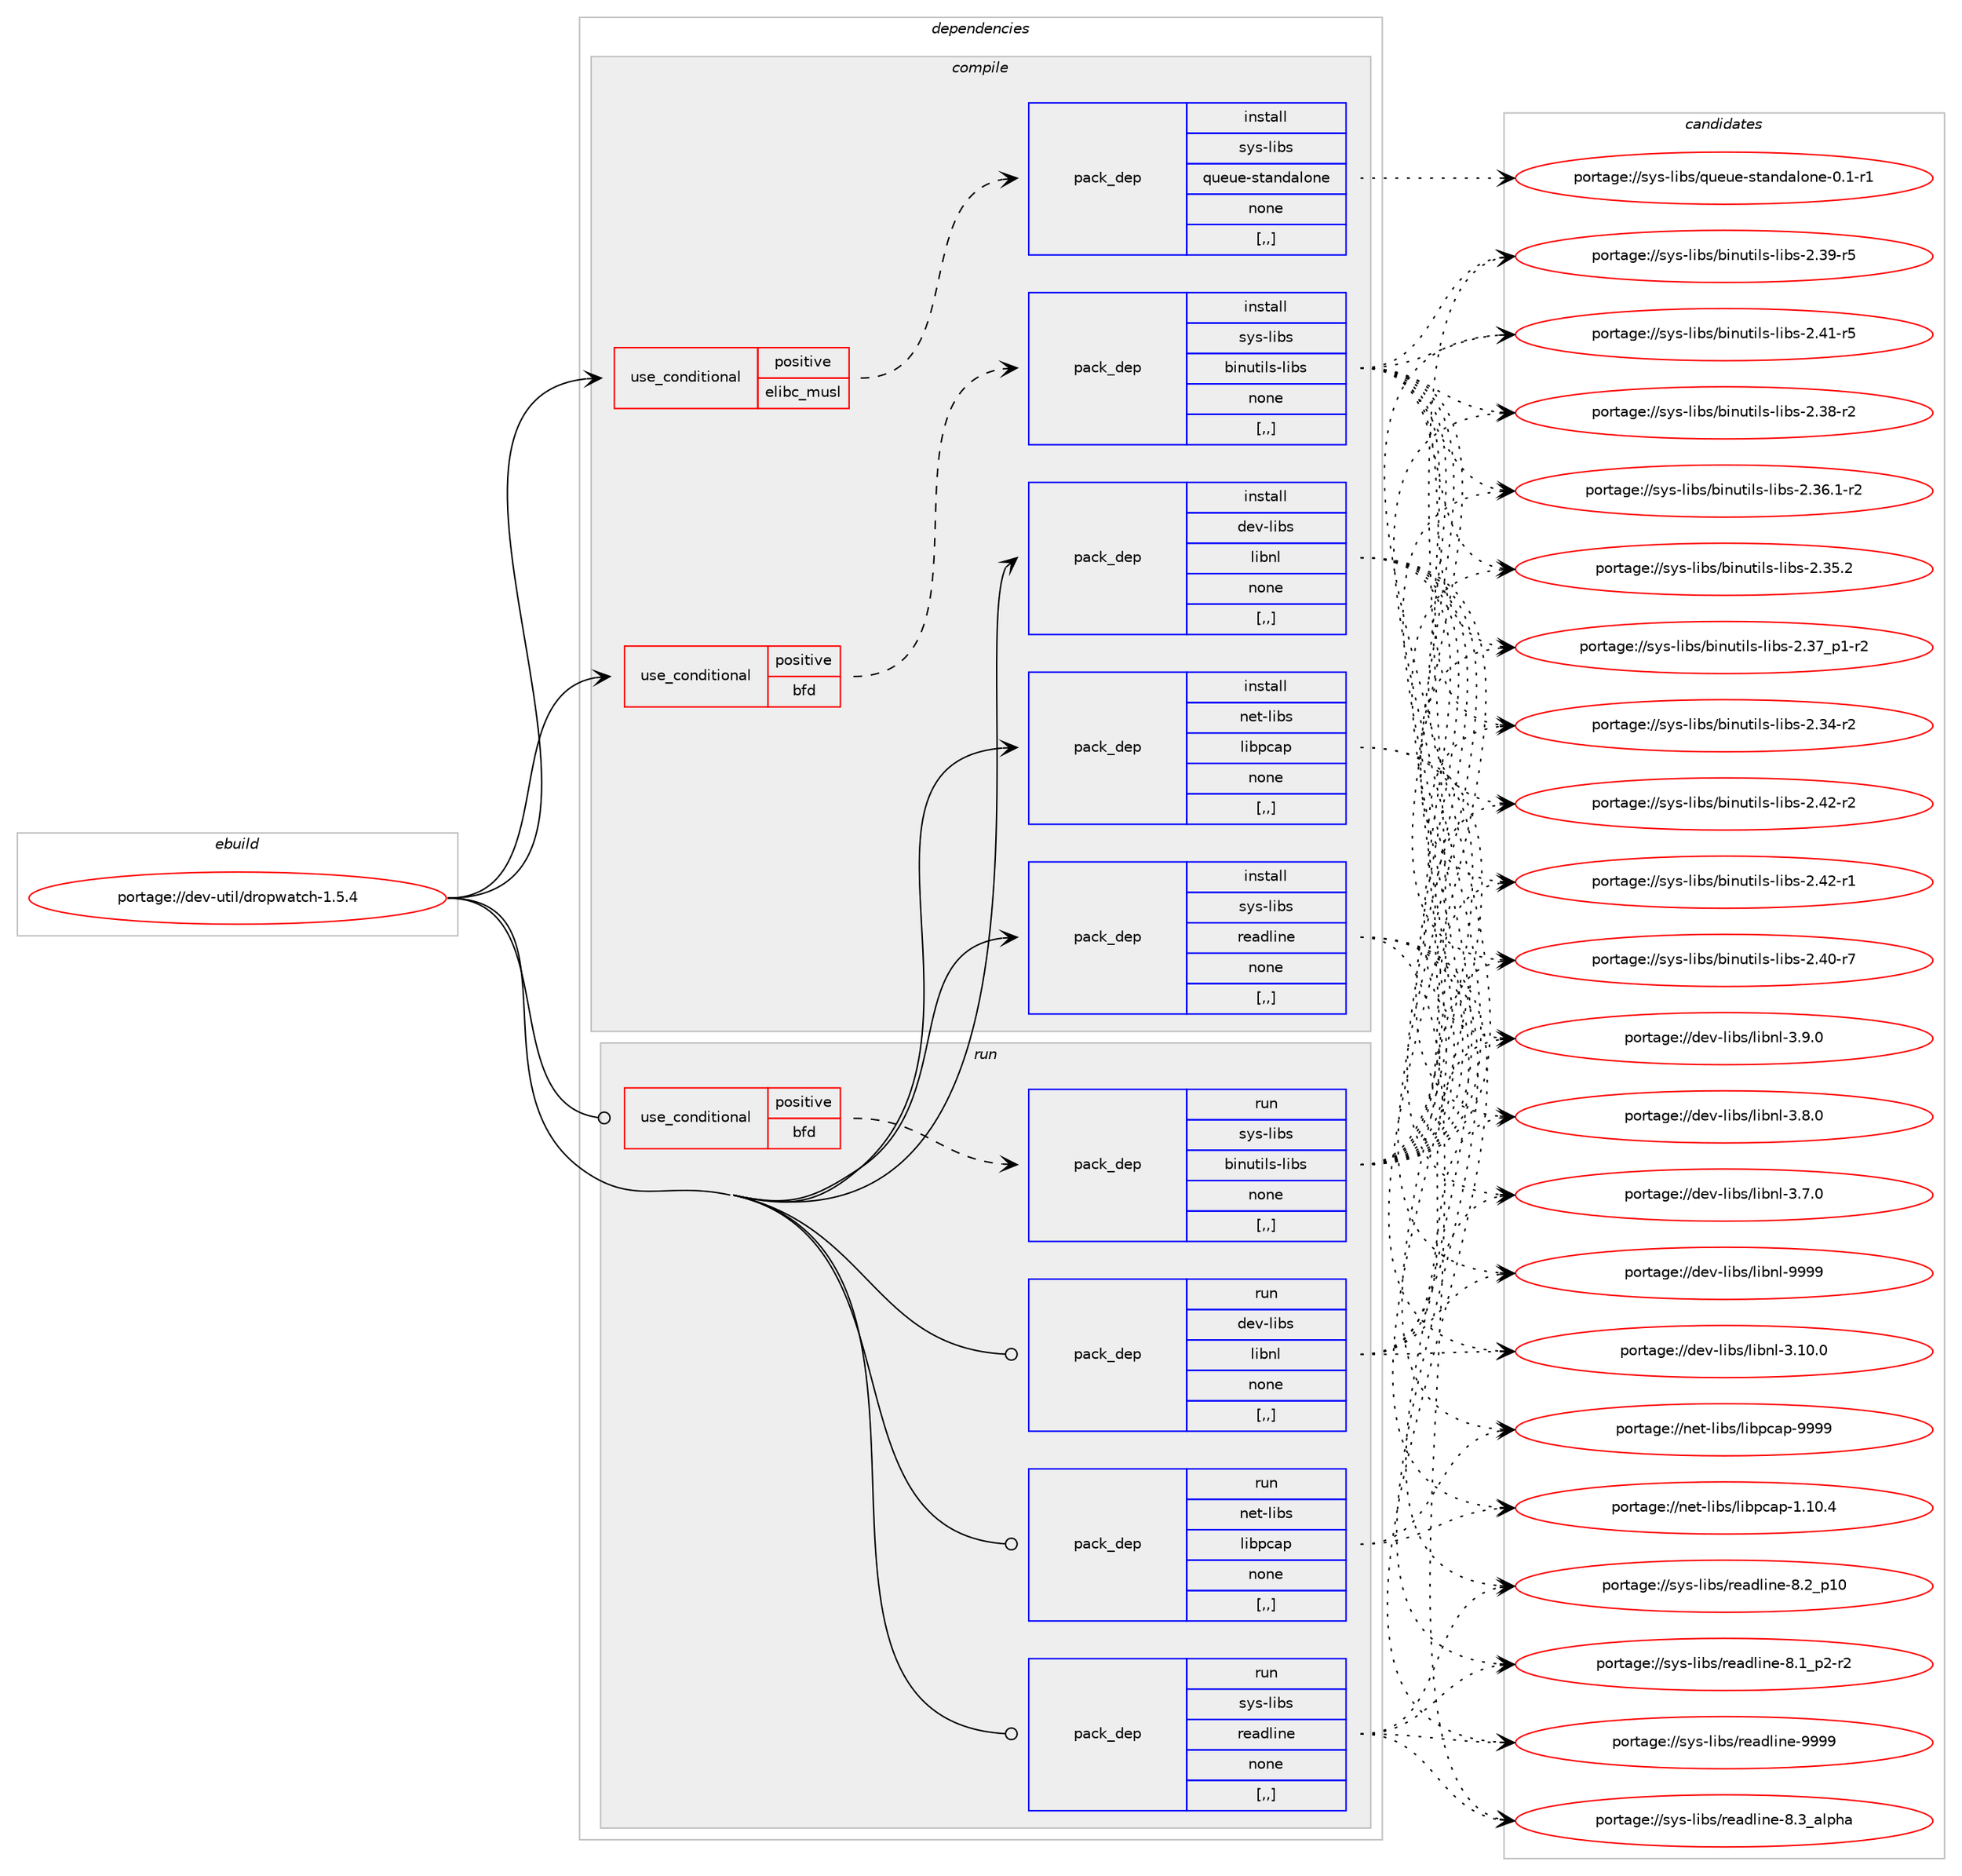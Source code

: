 digraph prolog {

# *************
# Graph options
# *************

newrank=true;
concentrate=true;
compound=true;
graph [rankdir=LR,fontname=Helvetica,fontsize=10,ranksep=1.5];#, ranksep=2.5, nodesep=0.2];
edge  [arrowhead=vee];
node  [fontname=Helvetica,fontsize=10];

# **********
# The ebuild
# **********

subgraph cluster_leftcol {
color=gray;
label=<<i>ebuild</i>>;
id [label="portage://dev-util/dropwatch-1.5.4", color=red, width=4, href="../dev-util/dropwatch-1.5.4.svg"];
}

# ****************
# The dependencies
# ****************

subgraph cluster_midcol {
color=gray;
label=<<i>dependencies</i>>;
subgraph cluster_compile {
fillcolor="#eeeeee";
style=filled;
label=<<i>compile</i>>;
subgraph cond60333 {
dependency213995 [label=<<TABLE BORDER="0" CELLBORDER="1" CELLSPACING="0" CELLPADDING="4"><TR><TD ROWSPAN="3" CELLPADDING="10">use_conditional</TD></TR><TR><TD>positive</TD></TR><TR><TD>bfd</TD></TR></TABLE>>, shape=none, color=red];
subgraph pack152259 {
dependency213996 [label=<<TABLE BORDER="0" CELLBORDER="1" CELLSPACING="0" CELLPADDING="4" WIDTH="220"><TR><TD ROWSPAN="6" CELLPADDING="30">pack_dep</TD></TR><TR><TD WIDTH="110">install</TD></TR><TR><TD>sys-libs</TD></TR><TR><TD>binutils-libs</TD></TR><TR><TD>none</TD></TR><TR><TD>[,,]</TD></TR></TABLE>>, shape=none, color=blue];
}
dependency213995:e -> dependency213996:w [weight=20,style="dashed",arrowhead="vee"];
}
id:e -> dependency213995:w [weight=20,style="solid",arrowhead="vee"];
subgraph cond60334 {
dependency213997 [label=<<TABLE BORDER="0" CELLBORDER="1" CELLSPACING="0" CELLPADDING="4"><TR><TD ROWSPAN="3" CELLPADDING="10">use_conditional</TD></TR><TR><TD>positive</TD></TR><TR><TD>elibc_musl</TD></TR></TABLE>>, shape=none, color=red];
subgraph pack152260 {
dependency213998 [label=<<TABLE BORDER="0" CELLBORDER="1" CELLSPACING="0" CELLPADDING="4" WIDTH="220"><TR><TD ROWSPAN="6" CELLPADDING="30">pack_dep</TD></TR><TR><TD WIDTH="110">install</TD></TR><TR><TD>sys-libs</TD></TR><TR><TD>queue-standalone</TD></TR><TR><TD>none</TD></TR><TR><TD>[,,]</TD></TR></TABLE>>, shape=none, color=blue];
}
dependency213997:e -> dependency213998:w [weight=20,style="dashed",arrowhead="vee"];
}
id:e -> dependency213997:w [weight=20,style="solid",arrowhead="vee"];
subgraph pack152261 {
dependency213999 [label=<<TABLE BORDER="0" CELLBORDER="1" CELLSPACING="0" CELLPADDING="4" WIDTH="220"><TR><TD ROWSPAN="6" CELLPADDING="30">pack_dep</TD></TR><TR><TD WIDTH="110">install</TD></TR><TR><TD>dev-libs</TD></TR><TR><TD>libnl</TD></TR><TR><TD>none</TD></TR><TR><TD>[,,]</TD></TR></TABLE>>, shape=none, color=blue];
}
id:e -> dependency213999:w [weight=20,style="solid",arrowhead="vee"];
subgraph pack152262 {
dependency214000 [label=<<TABLE BORDER="0" CELLBORDER="1" CELLSPACING="0" CELLPADDING="4" WIDTH="220"><TR><TD ROWSPAN="6" CELLPADDING="30">pack_dep</TD></TR><TR><TD WIDTH="110">install</TD></TR><TR><TD>net-libs</TD></TR><TR><TD>libpcap</TD></TR><TR><TD>none</TD></TR><TR><TD>[,,]</TD></TR></TABLE>>, shape=none, color=blue];
}
id:e -> dependency214000:w [weight=20,style="solid",arrowhead="vee"];
subgraph pack152263 {
dependency214001 [label=<<TABLE BORDER="0" CELLBORDER="1" CELLSPACING="0" CELLPADDING="4" WIDTH="220"><TR><TD ROWSPAN="6" CELLPADDING="30">pack_dep</TD></TR><TR><TD WIDTH="110">install</TD></TR><TR><TD>sys-libs</TD></TR><TR><TD>readline</TD></TR><TR><TD>none</TD></TR><TR><TD>[,,]</TD></TR></TABLE>>, shape=none, color=blue];
}
id:e -> dependency214001:w [weight=20,style="solid",arrowhead="vee"];
}
subgraph cluster_compileandrun {
fillcolor="#eeeeee";
style=filled;
label=<<i>compile and run</i>>;
}
subgraph cluster_run {
fillcolor="#eeeeee";
style=filled;
label=<<i>run</i>>;
subgraph cond60335 {
dependency214002 [label=<<TABLE BORDER="0" CELLBORDER="1" CELLSPACING="0" CELLPADDING="4"><TR><TD ROWSPAN="3" CELLPADDING="10">use_conditional</TD></TR><TR><TD>positive</TD></TR><TR><TD>bfd</TD></TR></TABLE>>, shape=none, color=red];
subgraph pack152264 {
dependency214003 [label=<<TABLE BORDER="0" CELLBORDER="1" CELLSPACING="0" CELLPADDING="4" WIDTH="220"><TR><TD ROWSPAN="6" CELLPADDING="30">pack_dep</TD></TR><TR><TD WIDTH="110">run</TD></TR><TR><TD>sys-libs</TD></TR><TR><TD>binutils-libs</TD></TR><TR><TD>none</TD></TR><TR><TD>[,,]</TD></TR></TABLE>>, shape=none, color=blue];
}
dependency214002:e -> dependency214003:w [weight=20,style="dashed",arrowhead="vee"];
}
id:e -> dependency214002:w [weight=20,style="solid",arrowhead="odot"];
subgraph pack152265 {
dependency214004 [label=<<TABLE BORDER="0" CELLBORDER="1" CELLSPACING="0" CELLPADDING="4" WIDTH="220"><TR><TD ROWSPAN="6" CELLPADDING="30">pack_dep</TD></TR><TR><TD WIDTH="110">run</TD></TR><TR><TD>dev-libs</TD></TR><TR><TD>libnl</TD></TR><TR><TD>none</TD></TR><TR><TD>[,,]</TD></TR></TABLE>>, shape=none, color=blue];
}
id:e -> dependency214004:w [weight=20,style="solid",arrowhead="odot"];
subgraph pack152266 {
dependency214005 [label=<<TABLE BORDER="0" CELLBORDER="1" CELLSPACING="0" CELLPADDING="4" WIDTH="220"><TR><TD ROWSPAN="6" CELLPADDING="30">pack_dep</TD></TR><TR><TD WIDTH="110">run</TD></TR><TR><TD>net-libs</TD></TR><TR><TD>libpcap</TD></TR><TR><TD>none</TD></TR><TR><TD>[,,]</TD></TR></TABLE>>, shape=none, color=blue];
}
id:e -> dependency214005:w [weight=20,style="solid",arrowhead="odot"];
subgraph pack152267 {
dependency214006 [label=<<TABLE BORDER="0" CELLBORDER="1" CELLSPACING="0" CELLPADDING="4" WIDTH="220"><TR><TD ROWSPAN="6" CELLPADDING="30">pack_dep</TD></TR><TR><TD WIDTH="110">run</TD></TR><TR><TD>sys-libs</TD></TR><TR><TD>readline</TD></TR><TR><TD>none</TD></TR><TR><TD>[,,]</TD></TR></TABLE>>, shape=none, color=blue];
}
id:e -> dependency214006:w [weight=20,style="solid",arrowhead="odot"];
}
}

# **************
# The candidates
# **************

subgraph cluster_choices {
rank=same;
color=gray;
label=<<i>candidates</i>>;

subgraph choice152259 {
color=black;
nodesep=1;
choice11512111545108105981154798105110117116105108115451081059811545504652504511450 [label="portage://sys-libs/binutils-libs-2.42-r2", color=red, width=4,href="../sys-libs/binutils-libs-2.42-r2.svg"];
choice11512111545108105981154798105110117116105108115451081059811545504652504511449 [label="portage://sys-libs/binutils-libs-2.42-r1", color=red, width=4,href="../sys-libs/binutils-libs-2.42-r1.svg"];
choice11512111545108105981154798105110117116105108115451081059811545504652494511453 [label="portage://sys-libs/binutils-libs-2.41-r5", color=red, width=4,href="../sys-libs/binutils-libs-2.41-r5.svg"];
choice11512111545108105981154798105110117116105108115451081059811545504652484511455 [label="portage://sys-libs/binutils-libs-2.40-r7", color=red, width=4,href="../sys-libs/binutils-libs-2.40-r7.svg"];
choice11512111545108105981154798105110117116105108115451081059811545504651574511453 [label="portage://sys-libs/binutils-libs-2.39-r5", color=red, width=4,href="../sys-libs/binutils-libs-2.39-r5.svg"];
choice11512111545108105981154798105110117116105108115451081059811545504651564511450 [label="portage://sys-libs/binutils-libs-2.38-r2", color=red, width=4,href="../sys-libs/binutils-libs-2.38-r2.svg"];
choice115121115451081059811547981051101171161051081154510810598115455046515595112494511450 [label="portage://sys-libs/binutils-libs-2.37_p1-r2", color=red, width=4,href="../sys-libs/binutils-libs-2.37_p1-r2.svg"];
choice115121115451081059811547981051101171161051081154510810598115455046515446494511450 [label="portage://sys-libs/binutils-libs-2.36.1-r2", color=red, width=4,href="../sys-libs/binutils-libs-2.36.1-r2.svg"];
choice11512111545108105981154798105110117116105108115451081059811545504651534650 [label="portage://sys-libs/binutils-libs-2.35.2", color=red, width=4,href="../sys-libs/binutils-libs-2.35.2.svg"];
choice11512111545108105981154798105110117116105108115451081059811545504651524511450 [label="portage://sys-libs/binutils-libs-2.34-r2", color=red, width=4,href="../sys-libs/binutils-libs-2.34-r2.svg"];
dependency213996:e -> choice11512111545108105981154798105110117116105108115451081059811545504652504511450:w [style=dotted,weight="100"];
dependency213996:e -> choice11512111545108105981154798105110117116105108115451081059811545504652504511449:w [style=dotted,weight="100"];
dependency213996:e -> choice11512111545108105981154798105110117116105108115451081059811545504652494511453:w [style=dotted,weight="100"];
dependency213996:e -> choice11512111545108105981154798105110117116105108115451081059811545504652484511455:w [style=dotted,weight="100"];
dependency213996:e -> choice11512111545108105981154798105110117116105108115451081059811545504651574511453:w [style=dotted,weight="100"];
dependency213996:e -> choice11512111545108105981154798105110117116105108115451081059811545504651564511450:w [style=dotted,weight="100"];
dependency213996:e -> choice115121115451081059811547981051101171161051081154510810598115455046515595112494511450:w [style=dotted,weight="100"];
dependency213996:e -> choice115121115451081059811547981051101171161051081154510810598115455046515446494511450:w [style=dotted,weight="100"];
dependency213996:e -> choice11512111545108105981154798105110117116105108115451081059811545504651534650:w [style=dotted,weight="100"];
dependency213996:e -> choice11512111545108105981154798105110117116105108115451081059811545504651524511450:w [style=dotted,weight="100"];
}
subgraph choice152260 {
color=black;
nodesep=1;
choice115121115451081059811547113117101117101451151169711010097108111110101454846494511449 [label="portage://sys-libs/queue-standalone-0.1-r1", color=red, width=4,href="../sys-libs/queue-standalone-0.1-r1.svg"];
dependency213998:e -> choice115121115451081059811547113117101117101451151169711010097108111110101454846494511449:w [style=dotted,weight="100"];
}
subgraph choice152261 {
color=black;
nodesep=1;
choice100101118451081059811547108105981101084557575757 [label="portage://dev-libs/libnl-9999", color=red, width=4,href="../dev-libs/libnl-9999.svg"];
choice1001011184510810598115471081059811010845514649484648 [label="portage://dev-libs/libnl-3.10.0", color=red, width=4,href="../dev-libs/libnl-3.10.0.svg"];
choice10010111845108105981154710810598110108455146574648 [label="portage://dev-libs/libnl-3.9.0", color=red, width=4,href="../dev-libs/libnl-3.9.0.svg"];
choice10010111845108105981154710810598110108455146564648 [label="portage://dev-libs/libnl-3.8.0", color=red, width=4,href="../dev-libs/libnl-3.8.0.svg"];
choice10010111845108105981154710810598110108455146554648 [label="portage://dev-libs/libnl-3.7.0", color=red, width=4,href="../dev-libs/libnl-3.7.0.svg"];
dependency213999:e -> choice100101118451081059811547108105981101084557575757:w [style=dotted,weight="100"];
dependency213999:e -> choice1001011184510810598115471081059811010845514649484648:w [style=dotted,weight="100"];
dependency213999:e -> choice10010111845108105981154710810598110108455146574648:w [style=dotted,weight="100"];
dependency213999:e -> choice10010111845108105981154710810598110108455146564648:w [style=dotted,weight="100"];
dependency213999:e -> choice10010111845108105981154710810598110108455146554648:w [style=dotted,weight="100"];
}
subgraph choice152262 {
color=black;
nodesep=1;
choice1101011164510810598115471081059811299971124557575757 [label="portage://net-libs/libpcap-9999", color=red, width=4,href="../net-libs/libpcap-9999.svg"];
choice11010111645108105981154710810598112999711245494649484652 [label="portage://net-libs/libpcap-1.10.4", color=red, width=4,href="../net-libs/libpcap-1.10.4.svg"];
dependency214000:e -> choice1101011164510810598115471081059811299971124557575757:w [style=dotted,weight="100"];
dependency214000:e -> choice11010111645108105981154710810598112999711245494649484652:w [style=dotted,weight="100"];
}
subgraph choice152263 {
color=black;
nodesep=1;
choice115121115451081059811547114101971001081051101014557575757 [label="portage://sys-libs/readline-9999", color=red, width=4,href="../sys-libs/readline-9999.svg"];
choice1151211154510810598115471141019710010810511010145564651959710811210497 [label="portage://sys-libs/readline-8.3_alpha", color=red, width=4,href="../sys-libs/readline-8.3_alpha.svg"];
choice1151211154510810598115471141019710010810511010145564650951124948 [label="portage://sys-libs/readline-8.2_p10", color=red, width=4,href="../sys-libs/readline-8.2_p10.svg"];
choice115121115451081059811547114101971001081051101014556464995112504511450 [label="portage://sys-libs/readline-8.1_p2-r2", color=red, width=4,href="../sys-libs/readline-8.1_p2-r2.svg"];
dependency214001:e -> choice115121115451081059811547114101971001081051101014557575757:w [style=dotted,weight="100"];
dependency214001:e -> choice1151211154510810598115471141019710010810511010145564651959710811210497:w [style=dotted,weight="100"];
dependency214001:e -> choice1151211154510810598115471141019710010810511010145564650951124948:w [style=dotted,weight="100"];
dependency214001:e -> choice115121115451081059811547114101971001081051101014556464995112504511450:w [style=dotted,weight="100"];
}
subgraph choice152264 {
color=black;
nodesep=1;
choice11512111545108105981154798105110117116105108115451081059811545504652504511450 [label="portage://sys-libs/binutils-libs-2.42-r2", color=red, width=4,href="../sys-libs/binutils-libs-2.42-r2.svg"];
choice11512111545108105981154798105110117116105108115451081059811545504652504511449 [label="portage://sys-libs/binutils-libs-2.42-r1", color=red, width=4,href="../sys-libs/binutils-libs-2.42-r1.svg"];
choice11512111545108105981154798105110117116105108115451081059811545504652494511453 [label="portage://sys-libs/binutils-libs-2.41-r5", color=red, width=4,href="../sys-libs/binutils-libs-2.41-r5.svg"];
choice11512111545108105981154798105110117116105108115451081059811545504652484511455 [label="portage://sys-libs/binutils-libs-2.40-r7", color=red, width=4,href="../sys-libs/binutils-libs-2.40-r7.svg"];
choice11512111545108105981154798105110117116105108115451081059811545504651574511453 [label="portage://sys-libs/binutils-libs-2.39-r5", color=red, width=4,href="../sys-libs/binutils-libs-2.39-r5.svg"];
choice11512111545108105981154798105110117116105108115451081059811545504651564511450 [label="portage://sys-libs/binutils-libs-2.38-r2", color=red, width=4,href="../sys-libs/binutils-libs-2.38-r2.svg"];
choice115121115451081059811547981051101171161051081154510810598115455046515595112494511450 [label="portage://sys-libs/binutils-libs-2.37_p1-r2", color=red, width=4,href="../sys-libs/binutils-libs-2.37_p1-r2.svg"];
choice115121115451081059811547981051101171161051081154510810598115455046515446494511450 [label="portage://sys-libs/binutils-libs-2.36.1-r2", color=red, width=4,href="../sys-libs/binutils-libs-2.36.1-r2.svg"];
choice11512111545108105981154798105110117116105108115451081059811545504651534650 [label="portage://sys-libs/binutils-libs-2.35.2", color=red, width=4,href="../sys-libs/binutils-libs-2.35.2.svg"];
choice11512111545108105981154798105110117116105108115451081059811545504651524511450 [label="portage://sys-libs/binutils-libs-2.34-r2", color=red, width=4,href="../sys-libs/binutils-libs-2.34-r2.svg"];
dependency214003:e -> choice11512111545108105981154798105110117116105108115451081059811545504652504511450:w [style=dotted,weight="100"];
dependency214003:e -> choice11512111545108105981154798105110117116105108115451081059811545504652504511449:w [style=dotted,weight="100"];
dependency214003:e -> choice11512111545108105981154798105110117116105108115451081059811545504652494511453:w [style=dotted,weight="100"];
dependency214003:e -> choice11512111545108105981154798105110117116105108115451081059811545504652484511455:w [style=dotted,weight="100"];
dependency214003:e -> choice11512111545108105981154798105110117116105108115451081059811545504651574511453:w [style=dotted,weight="100"];
dependency214003:e -> choice11512111545108105981154798105110117116105108115451081059811545504651564511450:w [style=dotted,weight="100"];
dependency214003:e -> choice115121115451081059811547981051101171161051081154510810598115455046515595112494511450:w [style=dotted,weight="100"];
dependency214003:e -> choice115121115451081059811547981051101171161051081154510810598115455046515446494511450:w [style=dotted,weight="100"];
dependency214003:e -> choice11512111545108105981154798105110117116105108115451081059811545504651534650:w [style=dotted,weight="100"];
dependency214003:e -> choice11512111545108105981154798105110117116105108115451081059811545504651524511450:w [style=dotted,weight="100"];
}
subgraph choice152265 {
color=black;
nodesep=1;
choice100101118451081059811547108105981101084557575757 [label="portage://dev-libs/libnl-9999", color=red, width=4,href="../dev-libs/libnl-9999.svg"];
choice1001011184510810598115471081059811010845514649484648 [label="portage://dev-libs/libnl-3.10.0", color=red, width=4,href="../dev-libs/libnl-3.10.0.svg"];
choice10010111845108105981154710810598110108455146574648 [label="portage://dev-libs/libnl-3.9.0", color=red, width=4,href="../dev-libs/libnl-3.9.0.svg"];
choice10010111845108105981154710810598110108455146564648 [label="portage://dev-libs/libnl-3.8.0", color=red, width=4,href="../dev-libs/libnl-3.8.0.svg"];
choice10010111845108105981154710810598110108455146554648 [label="portage://dev-libs/libnl-3.7.0", color=red, width=4,href="../dev-libs/libnl-3.7.0.svg"];
dependency214004:e -> choice100101118451081059811547108105981101084557575757:w [style=dotted,weight="100"];
dependency214004:e -> choice1001011184510810598115471081059811010845514649484648:w [style=dotted,weight="100"];
dependency214004:e -> choice10010111845108105981154710810598110108455146574648:w [style=dotted,weight="100"];
dependency214004:e -> choice10010111845108105981154710810598110108455146564648:w [style=dotted,weight="100"];
dependency214004:e -> choice10010111845108105981154710810598110108455146554648:w [style=dotted,weight="100"];
}
subgraph choice152266 {
color=black;
nodesep=1;
choice1101011164510810598115471081059811299971124557575757 [label="portage://net-libs/libpcap-9999", color=red, width=4,href="../net-libs/libpcap-9999.svg"];
choice11010111645108105981154710810598112999711245494649484652 [label="portage://net-libs/libpcap-1.10.4", color=red, width=4,href="../net-libs/libpcap-1.10.4.svg"];
dependency214005:e -> choice1101011164510810598115471081059811299971124557575757:w [style=dotted,weight="100"];
dependency214005:e -> choice11010111645108105981154710810598112999711245494649484652:w [style=dotted,weight="100"];
}
subgraph choice152267 {
color=black;
nodesep=1;
choice115121115451081059811547114101971001081051101014557575757 [label="portage://sys-libs/readline-9999", color=red, width=4,href="../sys-libs/readline-9999.svg"];
choice1151211154510810598115471141019710010810511010145564651959710811210497 [label="portage://sys-libs/readline-8.3_alpha", color=red, width=4,href="../sys-libs/readline-8.3_alpha.svg"];
choice1151211154510810598115471141019710010810511010145564650951124948 [label="portage://sys-libs/readline-8.2_p10", color=red, width=4,href="../sys-libs/readline-8.2_p10.svg"];
choice115121115451081059811547114101971001081051101014556464995112504511450 [label="portage://sys-libs/readline-8.1_p2-r2", color=red, width=4,href="../sys-libs/readline-8.1_p2-r2.svg"];
dependency214006:e -> choice115121115451081059811547114101971001081051101014557575757:w [style=dotted,weight="100"];
dependency214006:e -> choice1151211154510810598115471141019710010810511010145564651959710811210497:w [style=dotted,weight="100"];
dependency214006:e -> choice1151211154510810598115471141019710010810511010145564650951124948:w [style=dotted,weight="100"];
dependency214006:e -> choice115121115451081059811547114101971001081051101014556464995112504511450:w [style=dotted,weight="100"];
}
}

}
